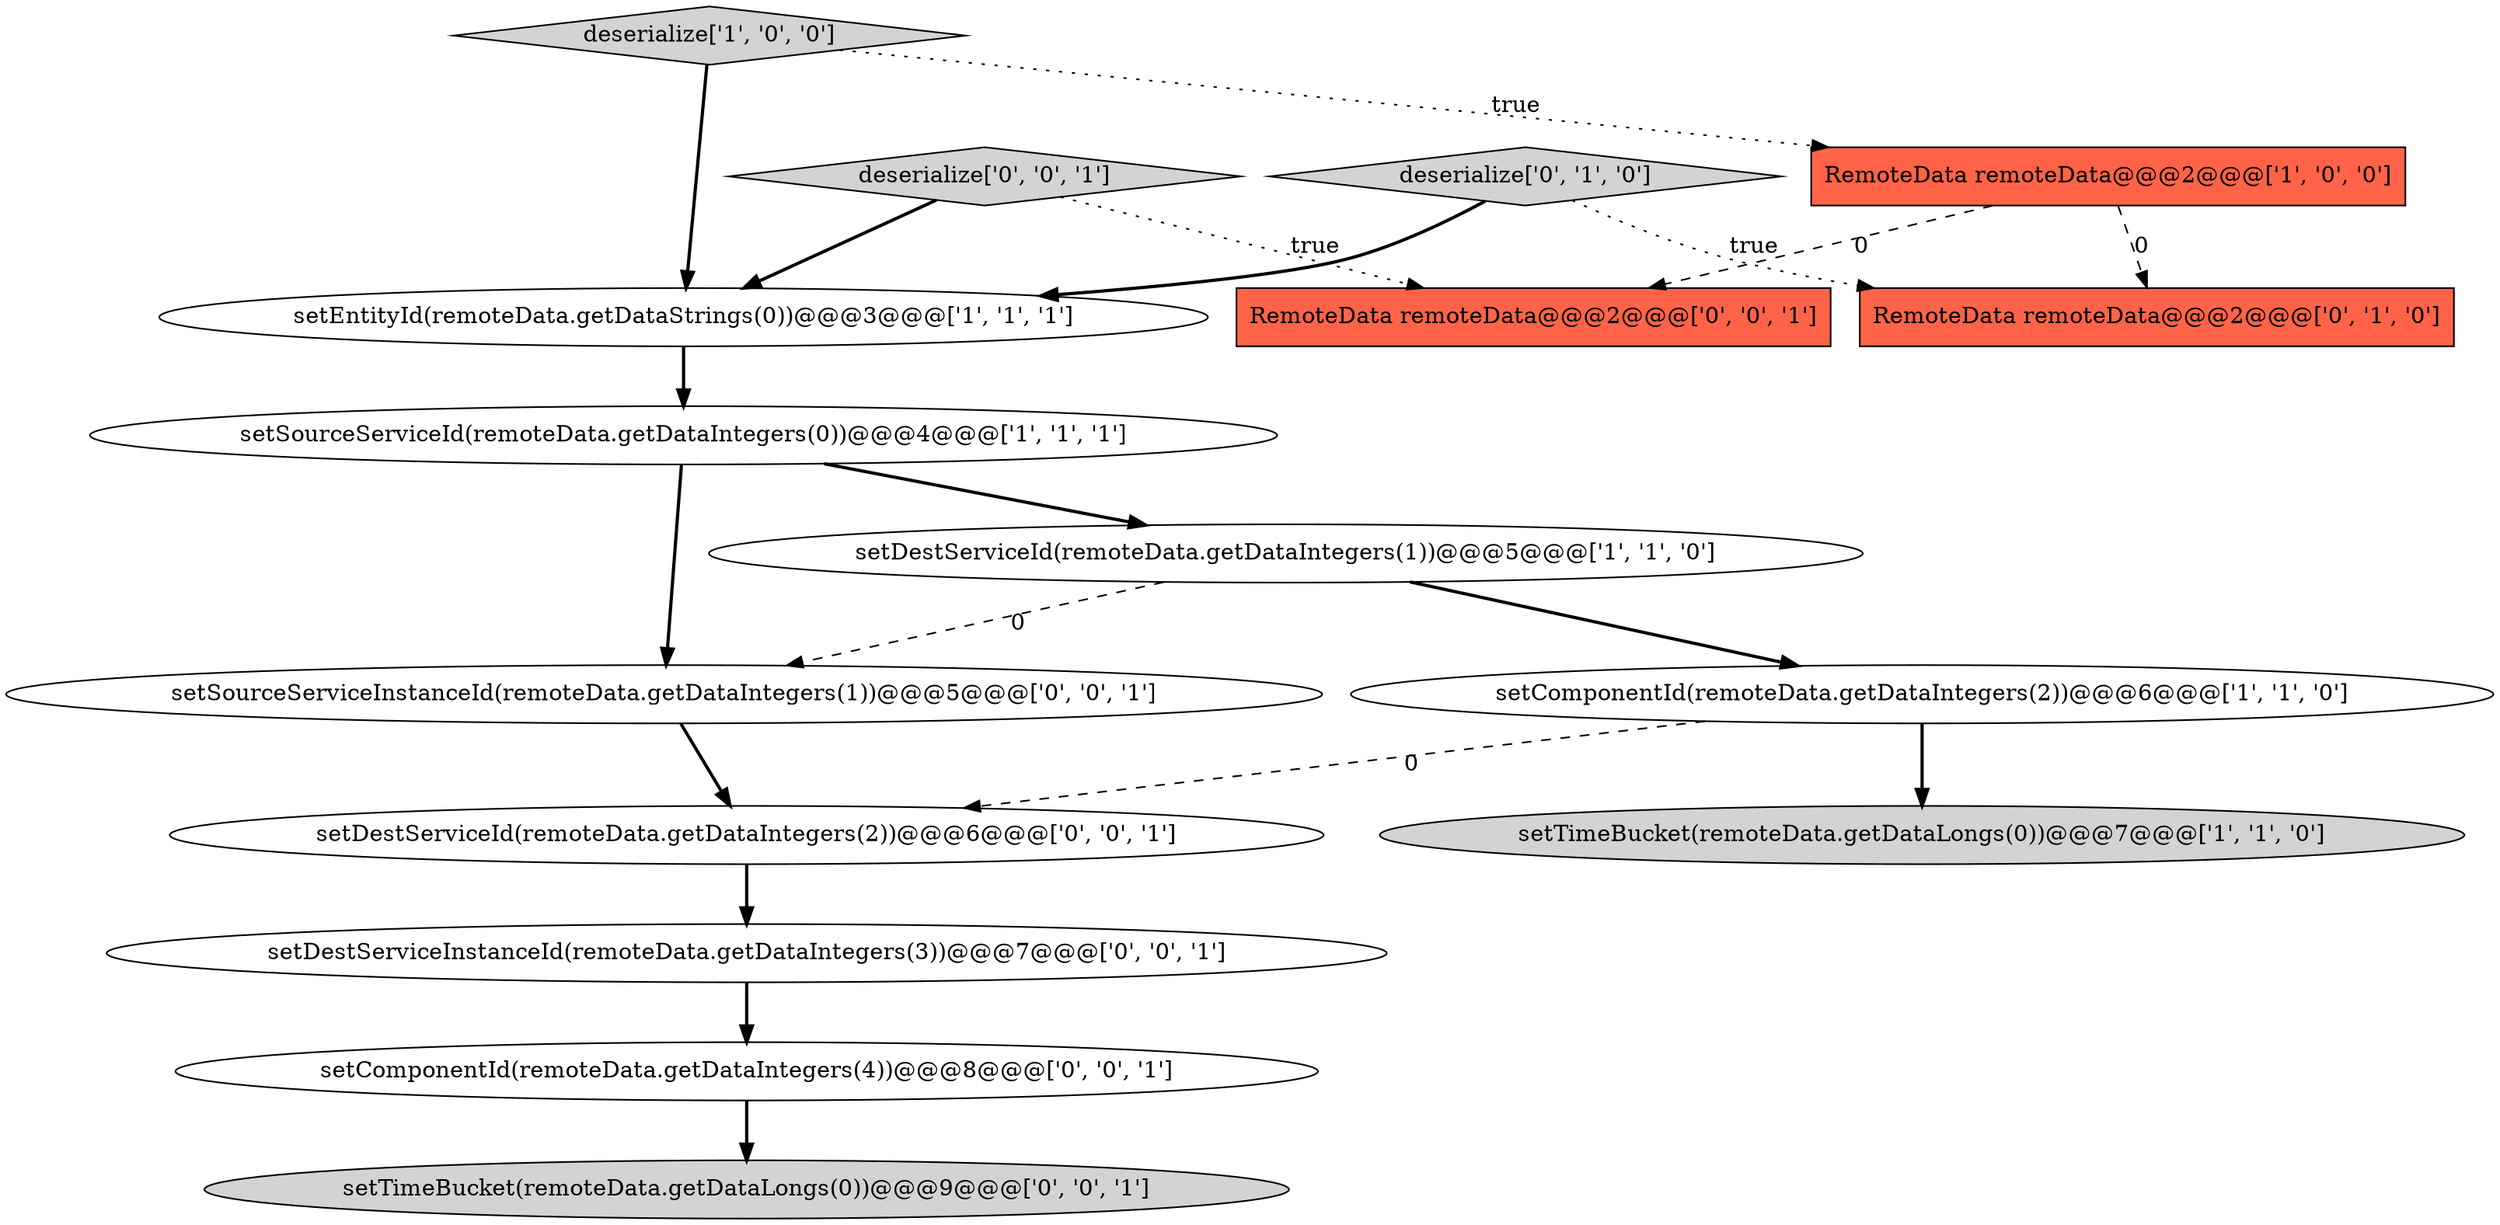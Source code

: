 digraph {
7 [style = filled, label = "RemoteData remoteData@@@2@@@['0', '1', '0']", fillcolor = tomato, shape = box image = "AAA1AAABBB2BBB"];
12 [style = filled, label = "setComponentId(remoteData.getDataIntegers(4))@@@8@@@['0', '0', '1']", fillcolor = white, shape = ellipse image = "AAA0AAABBB3BBB"];
13 [style = filled, label = "setDestServiceInstanceId(remoteData.getDataIntegers(3))@@@7@@@['0', '0', '1']", fillcolor = white, shape = ellipse image = "AAA0AAABBB3BBB"];
5 [style = filled, label = "deserialize['1', '0', '0']", fillcolor = lightgray, shape = diamond image = "AAA0AAABBB1BBB"];
2 [style = filled, label = "setSourceServiceId(remoteData.getDataIntegers(0))@@@4@@@['1', '1', '1']", fillcolor = white, shape = ellipse image = "AAA0AAABBB1BBB"];
9 [style = filled, label = "setDestServiceId(remoteData.getDataIntegers(2))@@@6@@@['0', '0', '1']", fillcolor = white, shape = ellipse image = "AAA0AAABBB3BBB"];
10 [style = filled, label = "setTimeBucket(remoteData.getDataLongs(0))@@@9@@@['0', '0', '1']", fillcolor = lightgray, shape = ellipse image = "AAA0AAABBB3BBB"];
15 [style = filled, label = "RemoteData remoteData@@@2@@@['0', '0', '1']", fillcolor = tomato, shape = box image = "AAA0AAABBB3BBB"];
14 [style = filled, label = "deserialize['0', '0', '1']", fillcolor = lightgray, shape = diamond image = "AAA0AAABBB3BBB"];
6 [style = filled, label = "setComponentId(remoteData.getDataIntegers(2))@@@6@@@['1', '1', '0']", fillcolor = white, shape = ellipse image = "AAA0AAABBB1BBB"];
0 [style = filled, label = "setTimeBucket(remoteData.getDataLongs(0))@@@7@@@['1', '1', '0']", fillcolor = lightgray, shape = ellipse image = "AAA0AAABBB1BBB"];
11 [style = filled, label = "setSourceServiceInstanceId(remoteData.getDataIntegers(1))@@@5@@@['0', '0', '1']", fillcolor = white, shape = ellipse image = "AAA0AAABBB3BBB"];
8 [style = filled, label = "deserialize['0', '1', '0']", fillcolor = lightgray, shape = diamond image = "AAA0AAABBB2BBB"];
3 [style = filled, label = "setDestServiceId(remoteData.getDataIntegers(1))@@@5@@@['1', '1', '0']", fillcolor = white, shape = ellipse image = "AAA0AAABBB1BBB"];
4 [style = filled, label = "setEntityId(remoteData.getDataStrings(0))@@@3@@@['1', '1', '1']", fillcolor = white, shape = ellipse image = "AAA0AAABBB1BBB"];
1 [style = filled, label = "RemoteData remoteData@@@2@@@['1', '0', '0']", fillcolor = tomato, shape = box image = "AAA1AAABBB1BBB"];
8->7 [style = dotted, label="true"];
3->6 [style = bold, label=""];
14->15 [style = dotted, label="true"];
12->10 [style = bold, label=""];
6->0 [style = bold, label=""];
13->12 [style = bold, label=""];
4->2 [style = bold, label=""];
8->4 [style = bold, label=""];
14->4 [style = bold, label=""];
1->7 [style = dashed, label="0"];
3->11 [style = dashed, label="0"];
6->9 [style = dashed, label="0"];
11->9 [style = bold, label=""];
2->11 [style = bold, label=""];
1->15 [style = dashed, label="0"];
5->4 [style = bold, label=""];
2->3 [style = bold, label=""];
5->1 [style = dotted, label="true"];
9->13 [style = bold, label=""];
}
